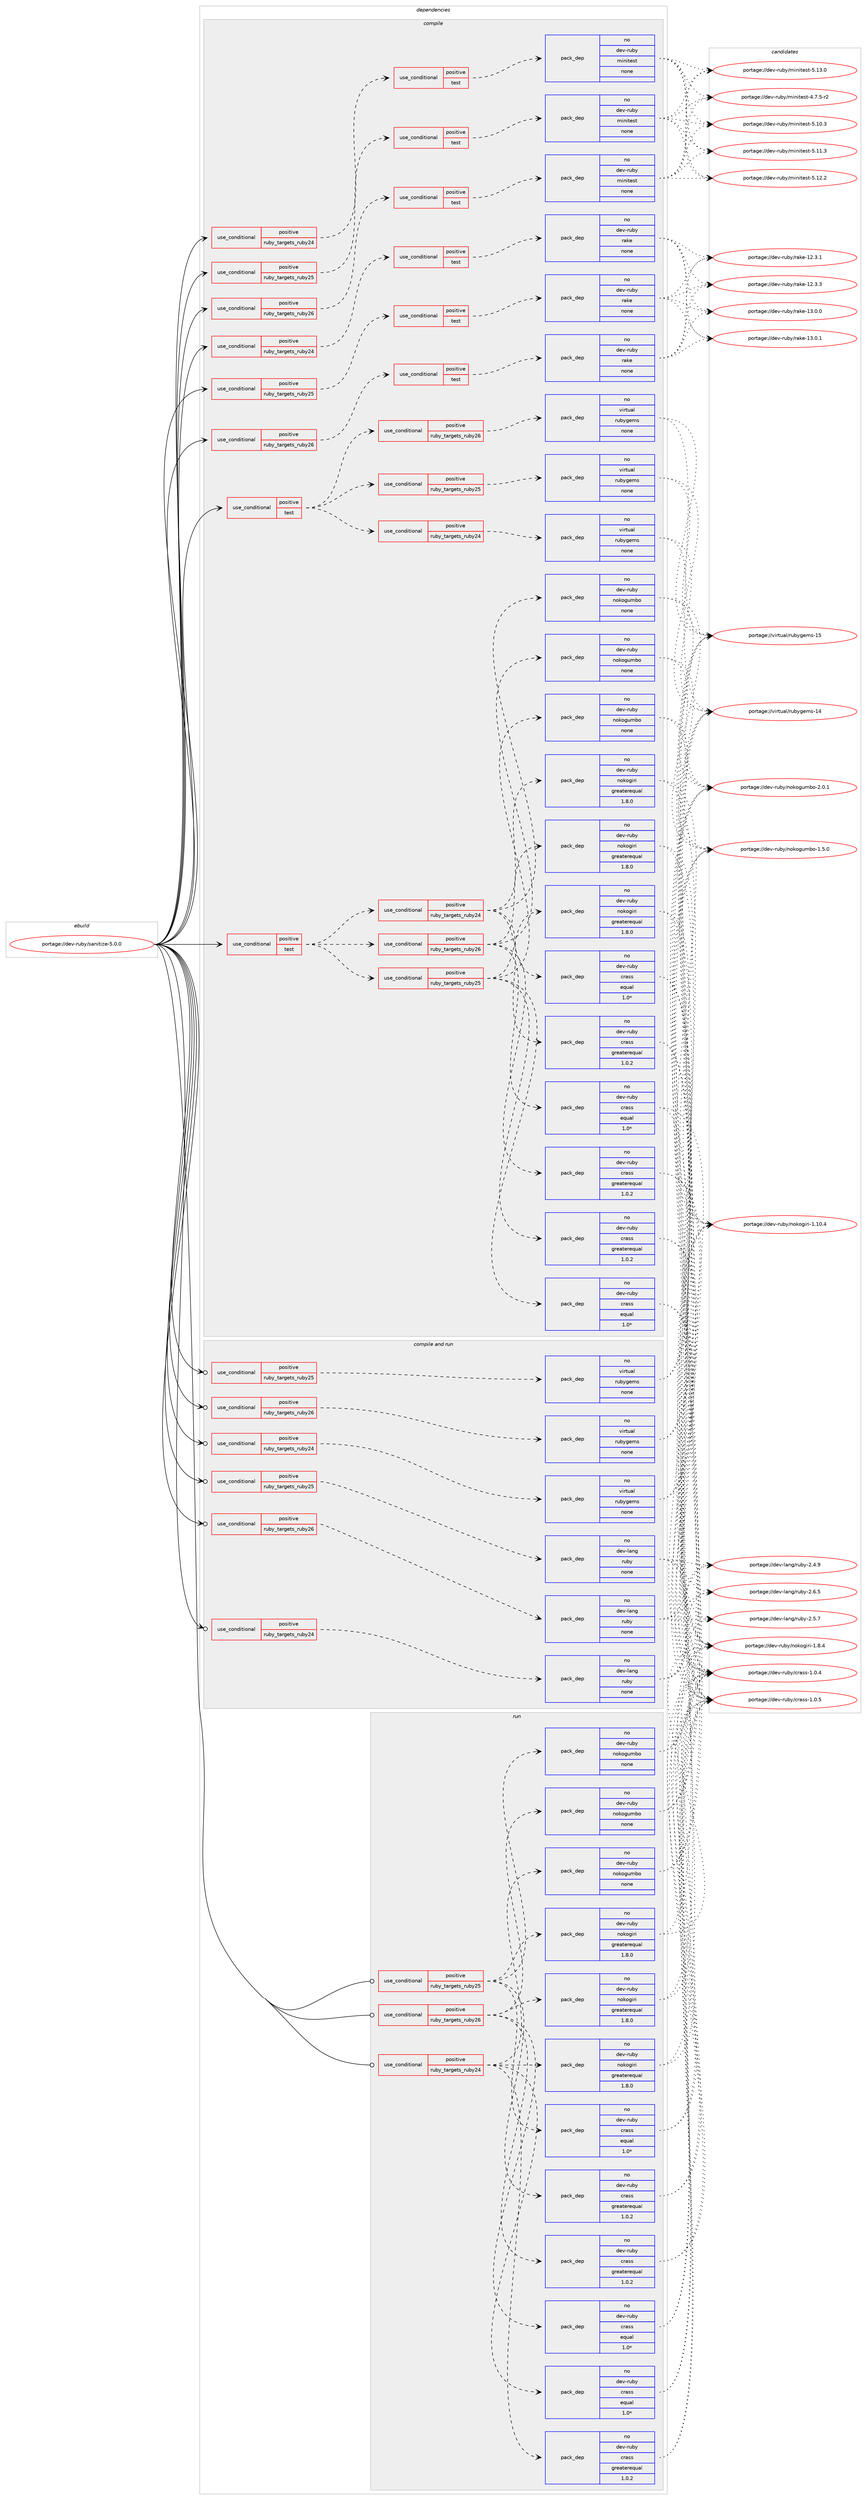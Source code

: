 digraph prolog {

# *************
# Graph options
# *************

newrank=true;
concentrate=true;
compound=true;
graph [rankdir=LR,fontname=Helvetica,fontsize=10,ranksep=1.5];#, ranksep=2.5, nodesep=0.2];
edge  [arrowhead=vee];
node  [fontname=Helvetica,fontsize=10];

# **********
# The ebuild
# **********

subgraph cluster_leftcol {
color=gray;
rank=same;
label=<<i>ebuild</i>>;
id [label="portage://dev-ruby/sanitize-5.0.0", color=red, width=4, href="../dev-ruby/sanitize-5.0.0.svg"];
}

# ****************
# The dependencies
# ****************

subgraph cluster_midcol {
color=gray;
label=<<i>dependencies</i>>;
subgraph cluster_compile {
fillcolor="#eeeeee";
style=filled;
label=<<i>compile</i>>;
subgraph cond65491 {
dependency247853 [label=<<TABLE BORDER="0" CELLBORDER="1" CELLSPACING="0" CELLPADDING="4"><TR><TD ROWSPAN="3" CELLPADDING="10">use_conditional</TD></TR><TR><TD>positive</TD></TR><TR><TD>ruby_targets_ruby24</TD></TR></TABLE>>, shape=none, color=red];
subgraph cond65492 {
dependency247854 [label=<<TABLE BORDER="0" CELLBORDER="1" CELLSPACING="0" CELLPADDING="4"><TR><TD ROWSPAN="3" CELLPADDING="10">use_conditional</TD></TR><TR><TD>positive</TD></TR><TR><TD>test</TD></TR></TABLE>>, shape=none, color=red];
subgraph pack178817 {
dependency247855 [label=<<TABLE BORDER="0" CELLBORDER="1" CELLSPACING="0" CELLPADDING="4" WIDTH="220"><TR><TD ROWSPAN="6" CELLPADDING="30">pack_dep</TD></TR><TR><TD WIDTH="110">no</TD></TR><TR><TD>dev-ruby</TD></TR><TR><TD>minitest</TD></TR><TR><TD>none</TD></TR><TR><TD></TD></TR></TABLE>>, shape=none, color=blue];
}
dependency247854:e -> dependency247855:w [weight=20,style="dashed",arrowhead="vee"];
}
dependency247853:e -> dependency247854:w [weight=20,style="dashed",arrowhead="vee"];
}
id:e -> dependency247853:w [weight=20,style="solid",arrowhead="vee"];
subgraph cond65493 {
dependency247856 [label=<<TABLE BORDER="0" CELLBORDER="1" CELLSPACING="0" CELLPADDING="4"><TR><TD ROWSPAN="3" CELLPADDING="10">use_conditional</TD></TR><TR><TD>positive</TD></TR><TR><TD>ruby_targets_ruby24</TD></TR></TABLE>>, shape=none, color=red];
subgraph cond65494 {
dependency247857 [label=<<TABLE BORDER="0" CELLBORDER="1" CELLSPACING="0" CELLPADDING="4"><TR><TD ROWSPAN="3" CELLPADDING="10">use_conditional</TD></TR><TR><TD>positive</TD></TR><TR><TD>test</TD></TR></TABLE>>, shape=none, color=red];
subgraph pack178818 {
dependency247858 [label=<<TABLE BORDER="0" CELLBORDER="1" CELLSPACING="0" CELLPADDING="4" WIDTH="220"><TR><TD ROWSPAN="6" CELLPADDING="30">pack_dep</TD></TR><TR><TD WIDTH="110">no</TD></TR><TR><TD>dev-ruby</TD></TR><TR><TD>rake</TD></TR><TR><TD>none</TD></TR><TR><TD></TD></TR></TABLE>>, shape=none, color=blue];
}
dependency247857:e -> dependency247858:w [weight=20,style="dashed",arrowhead="vee"];
}
dependency247856:e -> dependency247857:w [weight=20,style="dashed",arrowhead="vee"];
}
id:e -> dependency247856:w [weight=20,style="solid",arrowhead="vee"];
subgraph cond65495 {
dependency247859 [label=<<TABLE BORDER="0" CELLBORDER="1" CELLSPACING="0" CELLPADDING="4"><TR><TD ROWSPAN="3" CELLPADDING="10">use_conditional</TD></TR><TR><TD>positive</TD></TR><TR><TD>ruby_targets_ruby25</TD></TR></TABLE>>, shape=none, color=red];
subgraph cond65496 {
dependency247860 [label=<<TABLE BORDER="0" CELLBORDER="1" CELLSPACING="0" CELLPADDING="4"><TR><TD ROWSPAN="3" CELLPADDING="10">use_conditional</TD></TR><TR><TD>positive</TD></TR><TR><TD>test</TD></TR></TABLE>>, shape=none, color=red];
subgraph pack178819 {
dependency247861 [label=<<TABLE BORDER="0" CELLBORDER="1" CELLSPACING="0" CELLPADDING="4" WIDTH="220"><TR><TD ROWSPAN="6" CELLPADDING="30">pack_dep</TD></TR><TR><TD WIDTH="110">no</TD></TR><TR><TD>dev-ruby</TD></TR><TR><TD>minitest</TD></TR><TR><TD>none</TD></TR><TR><TD></TD></TR></TABLE>>, shape=none, color=blue];
}
dependency247860:e -> dependency247861:w [weight=20,style="dashed",arrowhead="vee"];
}
dependency247859:e -> dependency247860:w [weight=20,style="dashed",arrowhead="vee"];
}
id:e -> dependency247859:w [weight=20,style="solid",arrowhead="vee"];
subgraph cond65497 {
dependency247862 [label=<<TABLE BORDER="0" CELLBORDER="1" CELLSPACING="0" CELLPADDING="4"><TR><TD ROWSPAN="3" CELLPADDING="10">use_conditional</TD></TR><TR><TD>positive</TD></TR><TR><TD>ruby_targets_ruby25</TD></TR></TABLE>>, shape=none, color=red];
subgraph cond65498 {
dependency247863 [label=<<TABLE BORDER="0" CELLBORDER="1" CELLSPACING="0" CELLPADDING="4"><TR><TD ROWSPAN="3" CELLPADDING="10">use_conditional</TD></TR><TR><TD>positive</TD></TR><TR><TD>test</TD></TR></TABLE>>, shape=none, color=red];
subgraph pack178820 {
dependency247864 [label=<<TABLE BORDER="0" CELLBORDER="1" CELLSPACING="0" CELLPADDING="4" WIDTH="220"><TR><TD ROWSPAN="6" CELLPADDING="30">pack_dep</TD></TR><TR><TD WIDTH="110">no</TD></TR><TR><TD>dev-ruby</TD></TR><TR><TD>rake</TD></TR><TR><TD>none</TD></TR><TR><TD></TD></TR></TABLE>>, shape=none, color=blue];
}
dependency247863:e -> dependency247864:w [weight=20,style="dashed",arrowhead="vee"];
}
dependency247862:e -> dependency247863:w [weight=20,style="dashed",arrowhead="vee"];
}
id:e -> dependency247862:w [weight=20,style="solid",arrowhead="vee"];
subgraph cond65499 {
dependency247865 [label=<<TABLE BORDER="0" CELLBORDER="1" CELLSPACING="0" CELLPADDING="4"><TR><TD ROWSPAN="3" CELLPADDING="10">use_conditional</TD></TR><TR><TD>positive</TD></TR><TR><TD>ruby_targets_ruby26</TD></TR></TABLE>>, shape=none, color=red];
subgraph cond65500 {
dependency247866 [label=<<TABLE BORDER="0" CELLBORDER="1" CELLSPACING="0" CELLPADDING="4"><TR><TD ROWSPAN="3" CELLPADDING="10">use_conditional</TD></TR><TR><TD>positive</TD></TR><TR><TD>test</TD></TR></TABLE>>, shape=none, color=red];
subgraph pack178821 {
dependency247867 [label=<<TABLE BORDER="0" CELLBORDER="1" CELLSPACING="0" CELLPADDING="4" WIDTH="220"><TR><TD ROWSPAN="6" CELLPADDING="30">pack_dep</TD></TR><TR><TD WIDTH="110">no</TD></TR><TR><TD>dev-ruby</TD></TR><TR><TD>minitest</TD></TR><TR><TD>none</TD></TR><TR><TD></TD></TR></TABLE>>, shape=none, color=blue];
}
dependency247866:e -> dependency247867:w [weight=20,style="dashed",arrowhead="vee"];
}
dependency247865:e -> dependency247866:w [weight=20,style="dashed",arrowhead="vee"];
}
id:e -> dependency247865:w [weight=20,style="solid",arrowhead="vee"];
subgraph cond65501 {
dependency247868 [label=<<TABLE BORDER="0" CELLBORDER="1" CELLSPACING="0" CELLPADDING="4"><TR><TD ROWSPAN="3" CELLPADDING="10">use_conditional</TD></TR><TR><TD>positive</TD></TR><TR><TD>ruby_targets_ruby26</TD></TR></TABLE>>, shape=none, color=red];
subgraph cond65502 {
dependency247869 [label=<<TABLE BORDER="0" CELLBORDER="1" CELLSPACING="0" CELLPADDING="4"><TR><TD ROWSPAN="3" CELLPADDING="10">use_conditional</TD></TR><TR><TD>positive</TD></TR><TR><TD>test</TD></TR></TABLE>>, shape=none, color=red];
subgraph pack178822 {
dependency247870 [label=<<TABLE BORDER="0" CELLBORDER="1" CELLSPACING="0" CELLPADDING="4" WIDTH="220"><TR><TD ROWSPAN="6" CELLPADDING="30">pack_dep</TD></TR><TR><TD WIDTH="110">no</TD></TR><TR><TD>dev-ruby</TD></TR><TR><TD>rake</TD></TR><TR><TD>none</TD></TR><TR><TD></TD></TR></TABLE>>, shape=none, color=blue];
}
dependency247869:e -> dependency247870:w [weight=20,style="dashed",arrowhead="vee"];
}
dependency247868:e -> dependency247869:w [weight=20,style="dashed",arrowhead="vee"];
}
id:e -> dependency247868:w [weight=20,style="solid",arrowhead="vee"];
subgraph cond65503 {
dependency247871 [label=<<TABLE BORDER="0" CELLBORDER="1" CELLSPACING="0" CELLPADDING="4"><TR><TD ROWSPAN="3" CELLPADDING="10">use_conditional</TD></TR><TR><TD>positive</TD></TR><TR><TD>test</TD></TR></TABLE>>, shape=none, color=red];
subgraph cond65504 {
dependency247872 [label=<<TABLE BORDER="0" CELLBORDER="1" CELLSPACING="0" CELLPADDING="4"><TR><TD ROWSPAN="3" CELLPADDING="10">use_conditional</TD></TR><TR><TD>positive</TD></TR><TR><TD>ruby_targets_ruby24</TD></TR></TABLE>>, shape=none, color=red];
subgraph pack178823 {
dependency247873 [label=<<TABLE BORDER="0" CELLBORDER="1" CELLSPACING="0" CELLPADDING="4" WIDTH="220"><TR><TD ROWSPAN="6" CELLPADDING="30">pack_dep</TD></TR><TR><TD WIDTH="110">no</TD></TR><TR><TD>dev-ruby</TD></TR><TR><TD>crass</TD></TR><TR><TD>greaterequal</TD></TR><TR><TD>1.0.2</TD></TR></TABLE>>, shape=none, color=blue];
}
dependency247872:e -> dependency247873:w [weight=20,style="dashed",arrowhead="vee"];
subgraph pack178824 {
dependency247874 [label=<<TABLE BORDER="0" CELLBORDER="1" CELLSPACING="0" CELLPADDING="4" WIDTH="220"><TR><TD ROWSPAN="6" CELLPADDING="30">pack_dep</TD></TR><TR><TD WIDTH="110">no</TD></TR><TR><TD>dev-ruby</TD></TR><TR><TD>crass</TD></TR><TR><TD>equal</TD></TR><TR><TD>1.0*</TD></TR></TABLE>>, shape=none, color=blue];
}
dependency247872:e -> dependency247874:w [weight=20,style="dashed",arrowhead="vee"];
subgraph pack178825 {
dependency247875 [label=<<TABLE BORDER="0" CELLBORDER="1" CELLSPACING="0" CELLPADDING="4" WIDTH="220"><TR><TD ROWSPAN="6" CELLPADDING="30">pack_dep</TD></TR><TR><TD WIDTH="110">no</TD></TR><TR><TD>dev-ruby</TD></TR><TR><TD>nokogiri</TD></TR><TR><TD>greaterequal</TD></TR><TR><TD>1.8.0</TD></TR></TABLE>>, shape=none, color=blue];
}
dependency247872:e -> dependency247875:w [weight=20,style="dashed",arrowhead="vee"];
subgraph pack178826 {
dependency247876 [label=<<TABLE BORDER="0" CELLBORDER="1" CELLSPACING="0" CELLPADDING="4" WIDTH="220"><TR><TD ROWSPAN="6" CELLPADDING="30">pack_dep</TD></TR><TR><TD WIDTH="110">no</TD></TR><TR><TD>dev-ruby</TD></TR><TR><TD>nokogumbo</TD></TR><TR><TD>none</TD></TR><TR><TD></TD></TR></TABLE>>, shape=none, color=blue];
}
dependency247872:e -> dependency247876:w [weight=20,style="dashed",arrowhead="vee"];
}
dependency247871:e -> dependency247872:w [weight=20,style="dashed",arrowhead="vee"];
subgraph cond65505 {
dependency247877 [label=<<TABLE BORDER="0" CELLBORDER="1" CELLSPACING="0" CELLPADDING="4"><TR><TD ROWSPAN="3" CELLPADDING="10">use_conditional</TD></TR><TR><TD>positive</TD></TR><TR><TD>ruby_targets_ruby25</TD></TR></TABLE>>, shape=none, color=red];
subgraph pack178827 {
dependency247878 [label=<<TABLE BORDER="0" CELLBORDER="1" CELLSPACING="0" CELLPADDING="4" WIDTH="220"><TR><TD ROWSPAN="6" CELLPADDING="30">pack_dep</TD></TR><TR><TD WIDTH="110">no</TD></TR><TR><TD>dev-ruby</TD></TR><TR><TD>crass</TD></TR><TR><TD>greaterequal</TD></TR><TR><TD>1.0.2</TD></TR></TABLE>>, shape=none, color=blue];
}
dependency247877:e -> dependency247878:w [weight=20,style="dashed",arrowhead="vee"];
subgraph pack178828 {
dependency247879 [label=<<TABLE BORDER="0" CELLBORDER="1" CELLSPACING="0" CELLPADDING="4" WIDTH="220"><TR><TD ROWSPAN="6" CELLPADDING="30">pack_dep</TD></TR><TR><TD WIDTH="110">no</TD></TR><TR><TD>dev-ruby</TD></TR><TR><TD>crass</TD></TR><TR><TD>equal</TD></TR><TR><TD>1.0*</TD></TR></TABLE>>, shape=none, color=blue];
}
dependency247877:e -> dependency247879:w [weight=20,style="dashed",arrowhead="vee"];
subgraph pack178829 {
dependency247880 [label=<<TABLE BORDER="0" CELLBORDER="1" CELLSPACING="0" CELLPADDING="4" WIDTH="220"><TR><TD ROWSPAN="6" CELLPADDING="30">pack_dep</TD></TR><TR><TD WIDTH="110">no</TD></TR><TR><TD>dev-ruby</TD></TR><TR><TD>nokogiri</TD></TR><TR><TD>greaterequal</TD></TR><TR><TD>1.8.0</TD></TR></TABLE>>, shape=none, color=blue];
}
dependency247877:e -> dependency247880:w [weight=20,style="dashed",arrowhead="vee"];
subgraph pack178830 {
dependency247881 [label=<<TABLE BORDER="0" CELLBORDER="1" CELLSPACING="0" CELLPADDING="4" WIDTH="220"><TR><TD ROWSPAN="6" CELLPADDING="30">pack_dep</TD></TR><TR><TD WIDTH="110">no</TD></TR><TR><TD>dev-ruby</TD></TR><TR><TD>nokogumbo</TD></TR><TR><TD>none</TD></TR><TR><TD></TD></TR></TABLE>>, shape=none, color=blue];
}
dependency247877:e -> dependency247881:w [weight=20,style="dashed",arrowhead="vee"];
}
dependency247871:e -> dependency247877:w [weight=20,style="dashed",arrowhead="vee"];
subgraph cond65506 {
dependency247882 [label=<<TABLE BORDER="0" CELLBORDER="1" CELLSPACING="0" CELLPADDING="4"><TR><TD ROWSPAN="3" CELLPADDING="10">use_conditional</TD></TR><TR><TD>positive</TD></TR><TR><TD>ruby_targets_ruby26</TD></TR></TABLE>>, shape=none, color=red];
subgraph pack178831 {
dependency247883 [label=<<TABLE BORDER="0" CELLBORDER="1" CELLSPACING="0" CELLPADDING="4" WIDTH="220"><TR><TD ROWSPAN="6" CELLPADDING="30">pack_dep</TD></TR><TR><TD WIDTH="110">no</TD></TR><TR><TD>dev-ruby</TD></TR><TR><TD>crass</TD></TR><TR><TD>greaterequal</TD></TR><TR><TD>1.0.2</TD></TR></TABLE>>, shape=none, color=blue];
}
dependency247882:e -> dependency247883:w [weight=20,style="dashed",arrowhead="vee"];
subgraph pack178832 {
dependency247884 [label=<<TABLE BORDER="0" CELLBORDER="1" CELLSPACING="0" CELLPADDING="4" WIDTH="220"><TR><TD ROWSPAN="6" CELLPADDING="30">pack_dep</TD></TR><TR><TD WIDTH="110">no</TD></TR><TR><TD>dev-ruby</TD></TR><TR><TD>crass</TD></TR><TR><TD>equal</TD></TR><TR><TD>1.0*</TD></TR></TABLE>>, shape=none, color=blue];
}
dependency247882:e -> dependency247884:w [weight=20,style="dashed",arrowhead="vee"];
subgraph pack178833 {
dependency247885 [label=<<TABLE BORDER="0" CELLBORDER="1" CELLSPACING="0" CELLPADDING="4" WIDTH="220"><TR><TD ROWSPAN="6" CELLPADDING="30">pack_dep</TD></TR><TR><TD WIDTH="110">no</TD></TR><TR><TD>dev-ruby</TD></TR><TR><TD>nokogiri</TD></TR><TR><TD>greaterequal</TD></TR><TR><TD>1.8.0</TD></TR></TABLE>>, shape=none, color=blue];
}
dependency247882:e -> dependency247885:w [weight=20,style="dashed",arrowhead="vee"];
subgraph pack178834 {
dependency247886 [label=<<TABLE BORDER="0" CELLBORDER="1" CELLSPACING="0" CELLPADDING="4" WIDTH="220"><TR><TD ROWSPAN="6" CELLPADDING="30">pack_dep</TD></TR><TR><TD WIDTH="110">no</TD></TR><TR><TD>dev-ruby</TD></TR><TR><TD>nokogumbo</TD></TR><TR><TD>none</TD></TR><TR><TD></TD></TR></TABLE>>, shape=none, color=blue];
}
dependency247882:e -> dependency247886:w [weight=20,style="dashed",arrowhead="vee"];
}
dependency247871:e -> dependency247882:w [weight=20,style="dashed",arrowhead="vee"];
}
id:e -> dependency247871:w [weight=20,style="solid",arrowhead="vee"];
subgraph cond65507 {
dependency247887 [label=<<TABLE BORDER="0" CELLBORDER="1" CELLSPACING="0" CELLPADDING="4"><TR><TD ROWSPAN="3" CELLPADDING="10">use_conditional</TD></TR><TR><TD>positive</TD></TR><TR><TD>test</TD></TR></TABLE>>, shape=none, color=red];
subgraph cond65508 {
dependency247888 [label=<<TABLE BORDER="0" CELLBORDER="1" CELLSPACING="0" CELLPADDING="4"><TR><TD ROWSPAN="3" CELLPADDING="10">use_conditional</TD></TR><TR><TD>positive</TD></TR><TR><TD>ruby_targets_ruby24</TD></TR></TABLE>>, shape=none, color=red];
subgraph pack178835 {
dependency247889 [label=<<TABLE BORDER="0" CELLBORDER="1" CELLSPACING="0" CELLPADDING="4" WIDTH="220"><TR><TD ROWSPAN="6" CELLPADDING="30">pack_dep</TD></TR><TR><TD WIDTH="110">no</TD></TR><TR><TD>virtual</TD></TR><TR><TD>rubygems</TD></TR><TR><TD>none</TD></TR><TR><TD></TD></TR></TABLE>>, shape=none, color=blue];
}
dependency247888:e -> dependency247889:w [weight=20,style="dashed",arrowhead="vee"];
}
dependency247887:e -> dependency247888:w [weight=20,style="dashed",arrowhead="vee"];
subgraph cond65509 {
dependency247890 [label=<<TABLE BORDER="0" CELLBORDER="1" CELLSPACING="0" CELLPADDING="4"><TR><TD ROWSPAN="3" CELLPADDING="10">use_conditional</TD></TR><TR><TD>positive</TD></TR><TR><TD>ruby_targets_ruby25</TD></TR></TABLE>>, shape=none, color=red];
subgraph pack178836 {
dependency247891 [label=<<TABLE BORDER="0" CELLBORDER="1" CELLSPACING="0" CELLPADDING="4" WIDTH="220"><TR><TD ROWSPAN="6" CELLPADDING="30">pack_dep</TD></TR><TR><TD WIDTH="110">no</TD></TR><TR><TD>virtual</TD></TR><TR><TD>rubygems</TD></TR><TR><TD>none</TD></TR><TR><TD></TD></TR></TABLE>>, shape=none, color=blue];
}
dependency247890:e -> dependency247891:w [weight=20,style="dashed",arrowhead="vee"];
}
dependency247887:e -> dependency247890:w [weight=20,style="dashed",arrowhead="vee"];
subgraph cond65510 {
dependency247892 [label=<<TABLE BORDER="0" CELLBORDER="1" CELLSPACING="0" CELLPADDING="4"><TR><TD ROWSPAN="3" CELLPADDING="10">use_conditional</TD></TR><TR><TD>positive</TD></TR><TR><TD>ruby_targets_ruby26</TD></TR></TABLE>>, shape=none, color=red];
subgraph pack178837 {
dependency247893 [label=<<TABLE BORDER="0" CELLBORDER="1" CELLSPACING="0" CELLPADDING="4" WIDTH="220"><TR><TD ROWSPAN="6" CELLPADDING="30">pack_dep</TD></TR><TR><TD WIDTH="110">no</TD></TR><TR><TD>virtual</TD></TR><TR><TD>rubygems</TD></TR><TR><TD>none</TD></TR><TR><TD></TD></TR></TABLE>>, shape=none, color=blue];
}
dependency247892:e -> dependency247893:w [weight=20,style="dashed",arrowhead="vee"];
}
dependency247887:e -> dependency247892:w [weight=20,style="dashed",arrowhead="vee"];
}
id:e -> dependency247887:w [weight=20,style="solid",arrowhead="vee"];
}
subgraph cluster_compileandrun {
fillcolor="#eeeeee";
style=filled;
label=<<i>compile and run</i>>;
subgraph cond65511 {
dependency247894 [label=<<TABLE BORDER="0" CELLBORDER="1" CELLSPACING="0" CELLPADDING="4"><TR><TD ROWSPAN="3" CELLPADDING="10">use_conditional</TD></TR><TR><TD>positive</TD></TR><TR><TD>ruby_targets_ruby24</TD></TR></TABLE>>, shape=none, color=red];
subgraph pack178838 {
dependency247895 [label=<<TABLE BORDER="0" CELLBORDER="1" CELLSPACING="0" CELLPADDING="4" WIDTH="220"><TR><TD ROWSPAN="6" CELLPADDING="30">pack_dep</TD></TR><TR><TD WIDTH="110">no</TD></TR><TR><TD>dev-lang</TD></TR><TR><TD>ruby</TD></TR><TR><TD>none</TD></TR><TR><TD></TD></TR></TABLE>>, shape=none, color=blue];
}
dependency247894:e -> dependency247895:w [weight=20,style="dashed",arrowhead="vee"];
}
id:e -> dependency247894:w [weight=20,style="solid",arrowhead="odotvee"];
subgraph cond65512 {
dependency247896 [label=<<TABLE BORDER="0" CELLBORDER="1" CELLSPACING="0" CELLPADDING="4"><TR><TD ROWSPAN="3" CELLPADDING="10">use_conditional</TD></TR><TR><TD>positive</TD></TR><TR><TD>ruby_targets_ruby24</TD></TR></TABLE>>, shape=none, color=red];
subgraph pack178839 {
dependency247897 [label=<<TABLE BORDER="0" CELLBORDER="1" CELLSPACING="0" CELLPADDING="4" WIDTH="220"><TR><TD ROWSPAN="6" CELLPADDING="30">pack_dep</TD></TR><TR><TD WIDTH="110">no</TD></TR><TR><TD>virtual</TD></TR><TR><TD>rubygems</TD></TR><TR><TD>none</TD></TR><TR><TD></TD></TR></TABLE>>, shape=none, color=blue];
}
dependency247896:e -> dependency247897:w [weight=20,style="dashed",arrowhead="vee"];
}
id:e -> dependency247896:w [weight=20,style="solid",arrowhead="odotvee"];
subgraph cond65513 {
dependency247898 [label=<<TABLE BORDER="0" CELLBORDER="1" CELLSPACING="0" CELLPADDING="4"><TR><TD ROWSPAN="3" CELLPADDING="10">use_conditional</TD></TR><TR><TD>positive</TD></TR><TR><TD>ruby_targets_ruby25</TD></TR></TABLE>>, shape=none, color=red];
subgraph pack178840 {
dependency247899 [label=<<TABLE BORDER="0" CELLBORDER="1" CELLSPACING="0" CELLPADDING="4" WIDTH="220"><TR><TD ROWSPAN="6" CELLPADDING="30">pack_dep</TD></TR><TR><TD WIDTH="110">no</TD></TR><TR><TD>dev-lang</TD></TR><TR><TD>ruby</TD></TR><TR><TD>none</TD></TR><TR><TD></TD></TR></TABLE>>, shape=none, color=blue];
}
dependency247898:e -> dependency247899:w [weight=20,style="dashed",arrowhead="vee"];
}
id:e -> dependency247898:w [weight=20,style="solid",arrowhead="odotvee"];
subgraph cond65514 {
dependency247900 [label=<<TABLE BORDER="0" CELLBORDER="1" CELLSPACING="0" CELLPADDING="4"><TR><TD ROWSPAN="3" CELLPADDING="10">use_conditional</TD></TR><TR><TD>positive</TD></TR><TR><TD>ruby_targets_ruby25</TD></TR></TABLE>>, shape=none, color=red];
subgraph pack178841 {
dependency247901 [label=<<TABLE BORDER="0" CELLBORDER="1" CELLSPACING="0" CELLPADDING="4" WIDTH="220"><TR><TD ROWSPAN="6" CELLPADDING="30">pack_dep</TD></TR><TR><TD WIDTH="110">no</TD></TR><TR><TD>virtual</TD></TR><TR><TD>rubygems</TD></TR><TR><TD>none</TD></TR><TR><TD></TD></TR></TABLE>>, shape=none, color=blue];
}
dependency247900:e -> dependency247901:w [weight=20,style="dashed",arrowhead="vee"];
}
id:e -> dependency247900:w [weight=20,style="solid",arrowhead="odotvee"];
subgraph cond65515 {
dependency247902 [label=<<TABLE BORDER="0" CELLBORDER="1" CELLSPACING="0" CELLPADDING="4"><TR><TD ROWSPAN="3" CELLPADDING="10">use_conditional</TD></TR><TR><TD>positive</TD></TR><TR><TD>ruby_targets_ruby26</TD></TR></TABLE>>, shape=none, color=red];
subgraph pack178842 {
dependency247903 [label=<<TABLE BORDER="0" CELLBORDER="1" CELLSPACING="0" CELLPADDING="4" WIDTH="220"><TR><TD ROWSPAN="6" CELLPADDING="30">pack_dep</TD></TR><TR><TD WIDTH="110">no</TD></TR><TR><TD>dev-lang</TD></TR><TR><TD>ruby</TD></TR><TR><TD>none</TD></TR><TR><TD></TD></TR></TABLE>>, shape=none, color=blue];
}
dependency247902:e -> dependency247903:w [weight=20,style="dashed",arrowhead="vee"];
}
id:e -> dependency247902:w [weight=20,style="solid",arrowhead="odotvee"];
subgraph cond65516 {
dependency247904 [label=<<TABLE BORDER="0" CELLBORDER="1" CELLSPACING="0" CELLPADDING="4"><TR><TD ROWSPAN="3" CELLPADDING="10">use_conditional</TD></TR><TR><TD>positive</TD></TR><TR><TD>ruby_targets_ruby26</TD></TR></TABLE>>, shape=none, color=red];
subgraph pack178843 {
dependency247905 [label=<<TABLE BORDER="0" CELLBORDER="1" CELLSPACING="0" CELLPADDING="4" WIDTH="220"><TR><TD ROWSPAN="6" CELLPADDING="30">pack_dep</TD></TR><TR><TD WIDTH="110">no</TD></TR><TR><TD>virtual</TD></TR><TR><TD>rubygems</TD></TR><TR><TD>none</TD></TR><TR><TD></TD></TR></TABLE>>, shape=none, color=blue];
}
dependency247904:e -> dependency247905:w [weight=20,style="dashed",arrowhead="vee"];
}
id:e -> dependency247904:w [weight=20,style="solid",arrowhead="odotvee"];
}
subgraph cluster_run {
fillcolor="#eeeeee";
style=filled;
label=<<i>run</i>>;
subgraph cond65517 {
dependency247906 [label=<<TABLE BORDER="0" CELLBORDER="1" CELLSPACING="0" CELLPADDING="4"><TR><TD ROWSPAN="3" CELLPADDING="10">use_conditional</TD></TR><TR><TD>positive</TD></TR><TR><TD>ruby_targets_ruby24</TD></TR></TABLE>>, shape=none, color=red];
subgraph pack178844 {
dependency247907 [label=<<TABLE BORDER="0" CELLBORDER="1" CELLSPACING="0" CELLPADDING="4" WIDTH="220"><TR><TD ROWSPAN="6" CELLPADDING="30">pack_dep</TD></TR><TR><TD WIDTH="110">no</TD></TR><TR><TD>dev-ruby</TD></TR><TR><TD>crass</TD></TR><TR><TD>greaterequal</TD></TR><TR><TD>1.0.2</TD></TR></TABLE>>, shape=none, color=blue];
}
dependency247906:e -> dependency247907:w [weight=20,style="dashed",arrowhead="vee"];
subgraph pack178845 {
dependency247908 [label=<<TABLE BORDER="0" CELLBORDER="1" CELLSPACING="0" CELLPADDING="4" WIDTH="220"><TR><TD ROWSPAN="6" CELLPADDING="30">pack_dep</TD></TR><TR><TD WIDTH="110">no</TD></TR><TR><TD>dev-ruby</TD></TR><TR><TD>crass</TD></TR><TR><TD>equal</TD></TR><TR><TD>1.0*</TD></TR></TABLE>>, shape=none, color=blue];
}
dependency247906:e -> dependency247908:w [weight=20,style="dashed",arrowhead="vee"];
subgraph pack178846 {
dependency247909 [label=<<TABLE BORDER="0" CELLBORDER="1" CELLSPACING="0" CELLPADDING="4" WIDTH="220"><TR><TD ROWSPAN="6" CELLPADDING="30">pack_dep</TD></TR><TR><TD WIDTH="110">no</TD></TR><TR><TD>dev-ruby</TD></TR><TR><TD>nokogiri</TD></TR><TR><TD>greaterequal</TD></TR><TR><TD>1.8.0</TD></TR></TABLE>>, shape=none, color=blue];
}
dependency247906:e -> dependency247909:w [weight=20,style="dashed",arrowhead="vee"];
subgraph pack178847 {
dependency247910 [label=<<TABLE BORDER="0" CELLBORDER="1" CELLSPACING="0" CELLPADDING="4" WIDTH="220"><TR><TD ROWSPAN="6" CELLPADDING="30">pack_dep</TD></TR><TR><TD WIDTH="110">no</TD></TR><TR><TD>dev-ruby</TD></TR><TR><TD>nokogumbo</TD></TR><TR><TD>none</TD></TR><TR><TD></TD></TR></TABLE>>, shape=none, color=blue];
}
dependency247906:e -> dependency247910:w [weight=20,style="dashed",arrowhead="vee"];
}
id:e -> dependency247906:w [weight=20,style="solid",arrowhead="odot"];
subgraph cond65518 {
dependency247911 [label=<<TABLE BORDER="0" CELLBORDER="1" CELLSPACING="0" CELLPADDING="4"><TR><TD ROWSPAN="3" CELLPADDING="10">use_conditional</TD></TR><TR><TD>positive</TD></TR><TR><TD>ruby_targets_ruby25</TD></TR></TABLE>>, shape=none, color=red];
subgraph pack178848 {
dependency247912 [label=<<TABLE BORDER="0" CELLBORDER="1" CELLSPACING="0" CELLPADDING="4" WIDTH="220"><TR><TD ROWSPAN="6" CELLPADDING="30">pack_dep</TD></TR><TR><TD WIDTH="110">no</TD></TR><TR><TD>dev-ruby</TD></TR><TR><TD>crass</TD></TR><TR><TD>greaterequal</TD></TR><TR><TD>1.0.2</TD></TR></TABLE>>, shape=none, color=blue];
}
dependency247911:e -> dependency247912:w [weight=20,style="dashed",arrowhead="vee"];
subgraph pack178849 {
dependency247913 [label=<<TABLE BORDER="0" CELLBORDER="1" CELLSPACING="0" CELLPADDING="4" WIDTH="220"><TR><TD ROWSPAN="6" CELLPADDING="30">pack_dep</TD></TR><TR><TD WIDTH="110">no</TD></TR><TR><TD>dev-ruby</TD></TR><TR><TD>crass</TD></TR><TR><TD>equal</TD></TR><TR><TD>1.0*</TD></TR></TABLE>>, shape=none, color=blue];
}
dependency247911:e -> dependency247913:w [weight=20,style="dashed",arrowhead="vee"];
subgraph pack178850 {
dependency247914 [label=<<TABLE BORDER="0" CELLBORDER="1" CELLSPACING="0" CELLPADDING="4" WIDTH="220"><TR><TD ROWSPAN="6" CELLPADDING="30">pack_dep</TD></TR><TR><TD WIDTH="110">no</TD></TR><TR><TD>dev-ruby</TD></TR><TR><TD>nokogiri</TD></TR><TR><TD>greaterequal</TD></TR><TR><TD>1.8.0</TD></TR></TABLE>>, shape=none, color=blue];
}
dependency247911:e -> dependency247914:w [weight=20,style="dashed",arrowhead="vee"];
subgraph pack178851 {
dependency247915 [label=<<TABLE BORDER="0" CELLBORDER="1" CELLSPACING="0" CELLPADDING="4" WIDTH="220"><TR><TD ROWSPAN="6" CELLPADDING="30">pack_dep</TD></TR><TR><TD WIDTH="110">no</TD></TR><TR><TD>dev-ruby</TD></TR><TR><TD>nokogumbo</TD></TR><TR><TD>none</TD></TR><TR><TD></TD></TR></TABLE>>, shape=none, color=blue];
}
dependency247911:e -> dependency247915:w [weight=20,style="dashed",arrowhead="vee"];
}
id:e -> dependency247911:w [weight=20,style="solid",arrowhead="odot"];
subgraph cond65519 {
dependency247916 [label=<<TABLE BORDER="0" CELLBORDER="1" CELLSPACING="0" CELLPADDING="4"><TR><TD ROWSPAN="3" CELLPADDING="10">use_conditional</TD></TR><TR><TD>positive</TD></TR><TR><TD>ruby_targets_ruby26</TD></TR></TABLE>>, shape=none, color=red];
subgraph pack178852 {
dependency247917 [label=<<TABLE BORDER="0" CELLBORDER="1" CELLSPACING="0" CELLPADDING="4" WIDTH="220"><TR><TD ROWSPAN="6" CELLPADDING="30">pack_dep</TD></TR><TR><TD WIDTH="110">no</TD></TR><TR><TD>dev-ruby</TD></TR><TR><TD>crass</TD></TR><TR><TD>greaterequal</TD></TR><TR><TD>1.0.2</TD></TR></TABLE>>, shape=none, color=blue];
}
dependency247916:e -> dependency247917:w [weight=20,style="dashed",arrowhead="vee"];
subgraph pack178853 {
dependency247918 [label=<<TABLE BORDER="0" CELLBORDER="1" CELLSPACING="0" CELLPADDING="4" WIDTH="220"><TR><TD ROWSPAN="6" CELLPADDING="30">pack_dep</TD></TR><TR><TD WIDTH="110">no</TD></TR><TR><TD>dev-ruby</TD></TR><TR><TD>crass</TD></TR><TR><TD>equal</TD></TR><TR><TD>1.0*</TD></TR></TABLE>>, shape=none, color=blue];
}
dependency247916:e -> dependency247918:w [weight=20,style="dashed",arrowhead="vee"];
subgraph pack178854 {
dependency247919 [label=<<TABLE BORDER="0" CELLBORDER="1" CELLSPACING="0" CELLPADDING="4" WIDTH="220"><TR><TD ROWSPAN="6" CELLPADDING="30">pack_dep</TD></TR><TR><TD WIDTH="110">no</TD></TR><TR><TD>dev-ruby</TD></TR><TR><TD>nokogiri</TD></TR><TR><TD>greaterequal</TD></TR><TR><TD>1.8.0</TD></TR></TABLE>>, shape=none, color=blue];
}
dependency247916:e -> dependency247919:w [weight=20,style="dashed",arrowhead="vee"];
subgraph pack178855 {
dependency247920 [label=<<TABLE BORDER="0" CELLBORDER="1" CELLSPACING="0" CELLPADDING="4" WIDTH="220"><TR><TD ROWSPAN="6" CELLPADDING="30">pack_dep</TD></TR><TR><TD WIDTH="110">no</TD></TR><TR><TD>dev-ruby</TD></TR><TR><TD>nokogumbo</TD></TR><TR><TD>none</TD></TR><TR><TD></TD></TR></TABLE>>, shape=none, color=blue];
}
dependency247916:e -> dependency247920:w [weight=20,style="dashed",arrowhead="vee"];
}
id:e -> dependency247916:w [weight=20,style="solid",arrowhead="odot"];
}
}

# **************
# The candidates
# **************

subgraph cluster_choices {
rank=same;
color=gray;
label=<<i>candidates</i>>;

subgraph choice178817 {
color=black;
nodesep=1;
choiceportage1001011184511411798121471091051101051161011151164552465546534511450 [label="portage://dev-ruby/minitest-4.7.5-r2", color=red, width=4,href="../dev-ruby/minitest-4.7.5-r2.svg"];
choiceportage10010111845114117981214710910511010511610111511645534649484651 [label="portage://dev-ruby/minitest-5.10.3", color=red, width=4,href="../dev-ruby/minitest-5.10.3.svg"];
choiceportage10010111845114117981214710910511010511610111511645534649494651 [label="portage://dev-ruby/minitest-5.11.3", color=red, width=4,href="../dev-ruby/minitest-5.11.3.svg"];
choiceportage10010111845114117981214710910511010511610111511645534649504650 [label="portage://dev-ruby/minitest-5.12.2", color=red, width=4,href="../dev-ruby/minitest-5.12.2.svg"];
choiceportage10010111845114117981214710910511010511610111511645534649514648 [label="portage://dev-ruby/minitest-5.13.0", color=red, width=4,href="../dev-ruby/minitest-5.13.0.svg"];
dependency247855:e -> choiceportage1001011184511411798121471091051101051161011151164552465546534511450:w [style=dotted,weight="100"];
dependency247855:e -> choiceportage10010111845114117981214710910511010511610111511645534649484651:w [style=dotted,weight="100"];
dependency247855:e -> choiceportage10010111845114117981214710910511010511610111511645534649494651:w [style=dotted,weight="100"];
dependency247855:e -> choiceportage10010111845114117981214710910511010511610111511645534649504650:w [style=dotted,weight="100"];
dependency247855:e -> choiceportage10010111845114117981214710910511010511610111511645534649514648:w [style=dotted,weight="100"];
}
subgraph choice178818 {
color=black;
nodesep=1;
choiceportage1001011184511411798121471149710710145495046514649 [label="portage://dev-ruby/rake-12.3.1", color=red, width=4,href="../dev-ruby/rake-12.3.1.svg"];
choiceportage1001011184511411798121471149710710145495046514651 [label="portage://dev-ruby/rake-12.3.3", color=red, width=4,href="../dev-ruby/rake-12.3.3.svg"];
choiceportage1001011184511411798121471149710710145495146484648 [label="portage://dev-ruby/rake-13.0.0", color=red, width=4,href="../dev-ruby/rake-13.0.0.svg"];
choiceportage1001011184511411798121471149710710145495146484649 [label="portage://dev-ruby/rake-13.0.1", color=red, width=4,href="../dev-ruby/rake-13.0.1.svg"];
dependency247858:e -> choiceportage1001011184511411798121471149710710145495046514649:w [style=dotted,weight="100"];
dependency247858:e -> choiceportage1001011184511411798121471149710710145495046514651:w [style=dotted,weight="100"];
dependency247858:e -> choiceportage1001011184511411798121471149710710145495146484648:w [style=dotted,weight="100"];
dependency247858:e -> choiceportage1001011184511411798121471149710710145495146484649:w [style=dotted,weight="100"];
}
subgraph choice178819 {
color=black;
nodesep=1;
choiceportage1001011184511411798121471091051101051161011151164552465546534511450 [label="portage://dev-ruby/minitest-4.7.5-r2", color=red, width=4,href="../dev-ruby/minitest-4.7.5-r2.svg"];
choiceportage10010111845114117981214710910511010511610111511645534649484651 [label="portage://dev-ruby/minitest-5.10.3", color=red, width=4,href="../dev-ruby/minitest-5.10.3.svg"];
choiceportage10010111845114117981214710910511010511610111511645534649494651 [label="portage://dev-ruby/minitest-5.11.3", color=red, width=4,href="../dev-ruby/minitest-5.11.3.svg"];
choiceportage10010111845114117981214710910511010511610111511645534649504650 [label="portage://dev-ruby/minitest-5.12.2", color=red, width=4,href="../dev-ruby/minitest-5.12.2.svg"];
choiceportage10010111845114117981214710910511010511610111511645534649514648 [label="portage://dev-ruby/minitest-5.13.0", color=red, width=4,href="../dev-ruby/minitest-5.13.0.svg"];
dependency247861:e -> choiceportage1001011184511411798121471091051101051161011151164552465546534511450:w [style=dotted,weight="100"];
dependency247861:e -> choiceportage10010111845114117981214710910511010511610111511645534649484651:w [style=dotted,weight="100"];
dependency247861:e -> choiceportage10010111845114117981214710910511010511610111511645534649494651:w [style=dotted,weight="100"];
dependency247861:e -> choiceportage10010111845114117981214710910511010511610111511645534649504650:w [style=dotted,weight="100"];
dependency247861:e -> choiceportage10010111845114117981214710910511010511610111511645534649514648:w [style=dotted,weight="100"];
}
subgraph choice178820 {
color=black;
nodesep=1;
choiceportage1001011184511411798121471149710710145495046514649 [label="portage://dev-ruby/rake-12.3.1", color=red, width=4,href="../dev-ruby/rake-12.3.1.svg"];
choiceportage1001011184511411798121471149710710145495046514651 [label="portage://dev-ruby/rake-12.3.3", color=red, width=4,href="../dev-ruby/rake-12.3.3.svg"];
choiceportage1001011184511411798121471149710710145495146484648 [label="portage://dev-ruby/rake-13.0.0", color=red, width=4,href="../dev-ruby/rake-13.0.0.svg"];
choiceportage1001011184511411798121471149710710145495146484649 [label="portage://dev-ruby/rake-13.0.1", color=red, width=4,href="../dev-ruby/rake-13.0.1.svg"];
dependency247864:e -> choiceportage1001011184511411798121471149710710145495046514649:w [style=dotted,weight="100"];
dependency247864:e -> choiceportage1001011184511411798121471149710710145495046514651:w [style=dotted,weight="100"];
dependency247864:e -> choiceportage1001011184511411798121471149710710145495146484648:w [style=dotted,weight="100"];
dependency247864:e -> choiceportage1001011184511411798121471149710710145495146484649:w [style=dotted,weight="100"];
}
subgraph choice178821 {
color=black;
nodesep=1;
choiceportage1001011184511411798121471091051101051161011151164552465546534511450 [label="portage://dev-ruby/minitest-4.7.5-r2", color=red, width=4,href="../dev-ruby/minitest-4.7.5-r2.svg"];
choiceportage10010111845114117981214710910511010511610111511645534649484651 [label="portage://dev-ruby/minitest-5.10.3", color=red, width=4,href="../dev-ruby/minitest-5.10.3.svg"];
choiceportage10010111845114117981214710910511010511610111511645534649494651 [label="portage://dev-ruby/minitest-5.11.3", color=red, width=4,href="../dev-ruby/minitest-5.11.3.svg"];
choiceportage10010111845114117981214710910511010511610111511645534649504650 [label="portage://dev-ruby/minitest-5.12.2", color=red, width=4,href="../dev-ruby/minitest-5.12.2.svg"];
choiceportage10010111845114117981214710910511010511610111511645534649514648 [label="portage://dev-ruby/minitest-5.13.0", color=red, width=4,href="../dev-ruby/minitest-5.13.0.svg"];
dependency247867:e -> choiceportage1001011184511411798121471091051101051161011151164552465546534511450:w [style=dotted,weight="100"];
dependency247867:e -> choiceportage10010111845114117981214710910511010511610111511645534649484651:w [style=dotted,weight="100"];
dependency247867:e -> choiceportage10010111845114117981214710910511010511610111511645534649494651:w [style=dotted,weight="100"];
dependency247867:e -> choiceportage10010111845114117981214710910511010511610111511645534649504650:w [style=dotted,weight="100"];
dependency247867:e -> choiceportage10010111845114117981214710910511010511610111511645534649514648:w [style=dotted,weight="100"];
}
subgraph choice178822 {
color=black;
nodesep=1;
choiceportage1001011184511411798121471149710710145495046514649 [label="portage://dev-ruby/rake-12.3.1", color=red, width=4,href="../dev-ruby/rake-12.3.1.svg"];
choiceportage1001011184511411798121471149710710145495046514651 [label="portage://dev-ruby/rake-12.3.3", color=red, width=4,href="../dev-ruby/rake-12.3.3.svg"];
choiceportage1001011184511411798121471149710710145495146484648 [label="portage://dev-ruby/rake-13.0.0", color=red, width=4,href="../dev-ruby/rake-13.0.0.svg"];
choiceportage1001011184511411798121471149710710145495146484649 [label="portage://dev-ruby/rake-13.0.1", color=red, width=4,href="../dev-ruby/rake-13.0.1.svg"];
dependency247870:e -> choiceportage1001011184511411798121471149710710145495046514649:w [style=dotted,weight="100"];
dependency247870:e -> choiceportage1001011184511411798121471149710710145495046514651:w [style=dotted,weight="100"];
dependency247870:e -> choiceportage1001011184511411798121471149710710145495146484648:w [style=dotted,weight="100"];
dependency247870:e -> choiceportage1001011184511411798121471149710710145495146484649:w [style=dotted,weight="100"];
}
subgraph choice178823 {
color=black;
nodesep=1;
choiceportage1001011184511411798121479911497115115454946484652 [label="portage://dev-ruby/crass-1.0.4", color=red, width=4,href="../dev-ruby/crass-1.0.4.svg"];
choiceportage1001011184511411798121479911497115115454946484653 [label="portage://dev-ruby/crass-1.0.5", color=red, width=4,href="../dev-ruby/crass-1.0.5.svg"];
dependency247873:e -> choiceportage1001011184511411798121479911497115115454946484652:w [style=dotted,weight="100"];
dependency247873:e -> choiceportage1001011184511411798121479911497115115454946484653:w [style=dotted,weight="100"];
}
subgraph choice178824 {
color=black;
nodesep=1;
choiceportage1001011184511411798121479911497115115454946484652 [label="portage://dev-ruby/crass-1.0.4", color=red, width=4,href="../dev-ruby/crass-1.0.4.svg"];
choiceportage1001011184511411798121479911497115115454946484653 [label="portage://dev-ruby/crass-1.0.5", color=red, width=4,href="../dev-ruby/crass-1.0.5.svg"];
dependency247874:e -> choiceportage1001011184511411798121479911497115115454946484652:w [style=dotted,weight="100"];
dependency247874:e -> choiceportage1001011184511411798121479911497115115454946484653:w [style=dotted,weight="100"];
}
subgraph choice178825 {
color=black;
nodesep=1;
choiceportage10010111845114117981214711011110711110310511410545494649484652 [label="portage://dev-ruby/nokogiri-1.10.4", color=red, width=4,href="../dev-ruby/nokogiri-1.10.4.svg"];
choiceportage100101118451141179812147110111107111103105114105454946564652 [label="portage://dev-ruby/nokogiri-1.8.4", color=red, width=4,href="../dev-ruby/nokogiri-1.8.4.svg"];
dependency247875:e -> choiceportage10010111845114117981214711011110711110310511410545494649484652:w [style=dotted,weight="100"];
dependency247875:e -> choiceportage100101118451141179812147110111107111103105114105454946564652:w [style=dotted,weight="100"];
}
subgraph choice178826 {
color=black;
nodesep=1;
choiceportage10010111845114117981214711011110711110311710998111454946534648 [label="portage://dev-ruby/nokogumbo-1.5.0", color=red, width=4,href="../dev-ruby/nokogumbo-1.5.0.svg"];
choiceportage10010111845114117981214711011110711110311710998111455046484649 [label="portage://dev-ruby/nokogumbo-2.0.1", color=red, width=4,href="../dev-ruby/nokogumbo-2.0.1.svg"];
dependency247876:e -> choiceportage10010111845114117981214711011110711110311710998111454946534648:w [style=dotted,weight="100"];
dependency247876:e -> choiceportage10010111845114117981214711011110711110311710998111455046484649:w [style=dotted,weight="100"];
}
subgraph choice178827 {
color=black;
nodesep=1;
choiceportage1001011184511411798121479911497115115454946484652 [label="portage://dev-ruby/crass-1.0.4", color=red, width=4,href="../dev-ruby/crass-1.0.4.svg"];
choiceportage1001011184511411798121479911497115115454946484653 [label="portage://dev-ruby/crass-1.0.5", color=red, width=4,href="../dev-ruby/crass-1.0.5.svg"];
dependency247878:e -> choiceportage1001011184511411798121479911497115115454946484652:w [style=dotted,weight="100"];
dependency247878:e -> choiceportage1001011184511411798121479911497115115454946484653:w [style=dotted,weight="100"];
}
subgraph choice178828 {
color=black;
nodesep=1;
choiceportage1001011184511411798121479911497115115454946484652 [label="portage://dev-ruby/crass-1.0.4", color=red, width=4,href="../dev-ruby/crass-1.0.4.svg"];
choiceportage1001011184511411798121479911497115115454946484653 [label="portage://dev-ruby/crass-1.0.5", color=red, width=4,href="../dev-ruby/crass-1.0.5.svg"];
dependency247879:e -> choiceportage1001011184511411798121479911497115115454946484652:w [style=dotted,weight="100"];
dependency247879:e -> choiceportage1001011184511411798121479911497115115454946484653:w [style=dotted,weight="100"];
}
subgraph choice178829 {
color=black;
nodesep=1;
choiceportage10010111845114117981214711011110711110310511410545494649484652 [label="portage://dev-ruby/nokogiri-1.10.4", color=red, width=4,href="../dev-ruby/nokogiri-1.10.4.svg"];
choiceportage100101118451141179812147110111107111103105114105454946564652 [label="portage://dev-ruby/nokogiri-1.8.4", color=red, width=4,href="../dev-ruby/nokogiri-1.8.4.svg"];
dependency247880:e -> choiceportage10010111845114117981214711011110711110310511410545494649484652:w [style=dotted,weight="100"];
dependency247880:e -> choiceportage100101118451141179812147110111107111103105114105454946564652:w [style=dotted,weight="100"];
}
subgraph choice178830 {
color=black;
nodesep=1;
choiceportage10010111845114117981214711011110711110311710998111454946534648 [label="portage://dev-ruby/nokogumbo-1.5.0", color=red, width=4,href="../dev-ruby/nokogumbo-1.5.0.svg"];
choiceportage10010111845114117981214711011110711110311710998111455046484649 [label="portage://dev-ruby/nokogumbo-2.0.1", color=red, width=4,href="../dev-ruby/nokogumbo-2.0.1.svg"];
dependency247881:e -> choiceportage10010111845114117981214711011110711110311710998111454946534648:w [style=dotted,weight="100"];
dependency247881:e -> choiceportage10010111845114117981214711011110711110311710998111455046484649:w [style=dotted,weight="100"];
}
subgraph choice178831 {
color=black;
nodesep=1;
choiceportage1001011184511411798121479911497115115454946484652 [label="portage://dev-ruby/crass-1.0.4", color=red, width=4,href="../dev-ruby/crass-1.0.4.svg"];
choiceportage1001011184511411798121479911497115115454946484653 [label="portage://dev-ruby/crass-1.0.5", color=red, width=4,href="../dev-ruby/crass-1.0.5.svg"];
dependency247883:e -> choiceportage1001011184511411798121479911497115115454946484652:w [style=dotted,weight="100"];
dependency247883:e -> choiceportage1001011184511411798121479911497115115454946484653:w [style=dotted,weight="100"];
}
subgraph choice178832 {
color=black;
nodesep=1;
choiceportage1001011184511411798121479911497115115454946484652 [label="portage://dev-ruby/crass-1.0.4", color=red, width=4,href="../dev-ruby/crass-1.0.4.svg"];
choiceportage1001011184511411798121479911497115115454946484653 [label="portage://dev-ruby/crass-1.0.5", color=red, width=4,href="../dev-ruby/crass-1.0.5.svg"];
dependency247884:e -> choiceportage1001011184511411798121479911497115115454946484652:w [style=dotted,weight="100"];
dependency247884:e -> choiceportage1001011184511411798121479911497115115454946484653:w [style=dotted,weight="100"];
}
subgraph choice178833 {
color=black;
nodesep=1;
choiceportage10010111845114117981214711011110711110310511410545494649484652 [label="portage://dev-ruby/nokogiri-1.10.4", color=red, width=4,href="../dev-ruby/nokogiri-1.10.4.svg"];
choiceportage100101118451141179812147110111107111103105114105454946564652 [label="portage://dev-ruby/nokogiri-1.8.4", color=red, width=4,href="../dev-ruby/nokogiri-1.8.4.svg"];
dependency247885:e -> choiceportage10010111845114117981214711011110711110310511410545494649484652:w [style=dotted,weight="100"];
dependency247885:e -> choiceportage100101118451141179812147110111107111103105114105454946564652:w [style=dotted,weight="100"];
}
subgraph choice178834 {
color=black;
nodesep=1;
choiceportage10010111845114117981214711011110711110311710998111454946534648 [label="portage://dev-ruby/nokogumbo-1.5.0", color=red, width=4,href="../dev-ruby/nokogumbo-1.5.0.svg"];
choiceportage10010111845114117981214711011110711110311710998111455046484649 [label="portage://dev-ruby/nokogumbo-2.0.1", color=red, width=4,href="../dev-ruby/nokogumbo-2.0.1.svg"];
dependency247886:e -> choiceportage10010111845114117981214711011110711110311710998111454946534648:w [style=dotted,weight="100"];
dependency247886:e -> choiceportage10010111845114117981214711011110711110311710998111455046484649:w [style=dotted,weight="100"];
}
subgraph choice178835 {
color=black;
nodesep=1;
choiceportage118105114116117971084711411798121103101109115454952 [label="portage://virtual/rubygems-14", color=red, width=4,href="../virtual/rubygems-14.svg"];
choiceportage118105114116117971084711411798121103101109115454953 [label="portage://virtual/rubygems-15", color=red, width=4,href="../virtual/rubygems-15.svg"];
dependency247889:e -> choiceportage118105114116117971084711411798121103101109115454952:w [style=dotted,weight="100"];
dependency247889:e -> choiceportage118105114116117971084711411798121103101109115454953:w [style=dotted,weight="100"];
}
subgraph choice178836 {
color=black;
nodesep=1;
choiceportage118105114116117971084711411798121103101109115454952 [label="portage://virtual/rubygems-14", color=red, width=4,href="../virtual/rubygems-14.svg"];
choiceportage118105114116117971084711411798121103101109115454953 [label="portage://virtual/rubygems-15", color=red, width=4,href="../virtual/rubygems-15.svg"];
dependency247891:e -> choiceportage118105114116117971084711411798121103101109115454952:w [style=dotted,weight="100"];
dependency247891:e -> choiceportage118105114116117971084711411798121103101109115454953:w [style=dotted,weight="100"];
}
subgraph choice178837 {
color=black;
nodesep=1;
choiceportage118105114116117971084711411798121103101109115454952 [label="portage://virtual/rubygems-14", color=red, width=4,href="../virtual/rubygems-14.svg"];
choiceportage118105114116117971084711411798121103101109115454953 [label="portage://virtual/rubygems-15", color=red, width=4,href="../virtual/rubygems-15.svg"];
dependency247893:e -> choiceportage118105114116117971084711411798121103101109115454952:w [style=dotted,weight="100"];
dependency247893:e -> choiceportage118105114116117971084711411798121103101109115454953:w [style=dotted,weight="100"];
}
subgraph choice178838 {
color=black;
nodesep=1;
choiceportage10010111845108971101034711411798121455046524657 [label="portage://dev-lang/ruby-2.4.9", color=red, width=4,href="../dev-lang/ruby-2.4.9.svg"];
choiceportage10010111845108971101034711411798121455046534655 [label="portage://dev-lang/ruby-2.5.7", color=red, width=4,href="../dev-lang/ruby-2.5.7.svg"];
choiceportage10010111845108971101034711411798121455046544653 [label="portage://dev-lang/ruby-2.6.5", color=red, width=4,href="../dev-lang/ruby-2.6.5.svg"];
dependency247895:e -> choiceportage10010111845108971101034711411798121455046524657:w [style=dotted,weight="100"];
dependency247895:e -> choiceportage10010111845108971101034711411798121455046534655:w [style=dotted,weight="100"];
dependency247895:e -> choiceportage10010111845108971101034711411798121455046544653:w [style=dotted,weight="100"];
}
subgraph choice178839 {
color=black;
nodesep=1;
choiceportage118105114116117971084711411798121103101109115454952 [label="portage://virtual/rubygems-14", color=red, width=4,href="../virtual/rubygems-14.svg"];
choiceportage118105114116117971084711411798121103101109115454953 [label="portage://virtual/rubygems-15", color=red, width=4,href="../virtual/rubygems-15.svg"];
dependency247897:e -> choiceportage118105114116117971084711411798121103101109115454952:w [style=dotted,weight="100"];
dependency247897:e -> choiceportage118105114116117971084711411798121103101109115454953:w [style=dotted,weight="100"];
}
subgraph choice178840 {
color=black;
nodesep=1;
choiceportage10010111845108971101034711411798121455046524657 [label="portage://dev-lang/ruby-2.4.9", color=red, width=4,href="../dev-lang/ruby-2.4.9.svg"];
choiceportage10010111845108971101034711411798121455046534655 [label="portage://dev-lang/ruby-2.5.7", color=red, width=4,href="../dev-lang/ruby-2.5.7.svg"];
choiceportage10010111845108971101034711411798121455046544653 [label="portage://dev-lang/ruby-2.6.5", color=red, width=4,href="../dev-lang/ruby-2.6.5.svg"];
dependency247899:e -> choiceportage10010111845108971101034711411798121455046524657:w [style=dotted,weight="100"];
dependency247899:e -> choiceportage10010111845108971101034711411798121455046534655:w [style=dotted,weight="100"];
dependency247899:e -> choiceportage10010111845108971101034711411798121455046544653:w [style=dotted,weight="100"];
}
subgraph choice178841 {
color=black;
nodesep=1;
choiceportage118105114116117971084711411798121103101109115454952 [label="portage://virtual/rubygems-14", color=red, width=4,href="../virtual/rubygems-14.svg"];
choiceportage118105114116117971084711411798121103101109115454953 [label="portage://virtual/rubygems-15", color=red, width=4,href="../virtual/rubygems-15.svg"];
dependency247901:e -> choiceportage118105114116117971084711411798121103101109115454952:w [style=dotted,weight="100"];
dependency247901:e -> choiceportage118105114116117971084711411798121103101109115454953:w [style=dotted,weight="100"];
}
subgraph choice178842 {
color=black;
nodesep=1;
choiceportage10010111845108971101034711411798121455046524657 [label="portage://dev-lang/ruby-2.4.9", color=red, width=4,href="../dev-lang/ruby-2.4.9.svg"];
choiceportage10010111845108971101034711411798121455046534655 [label="portage://dev-lang/ruby-2.5.7", color=red, width=4,href="../dev-lang/ruby-2.5.7.svg"];
choiceportage10010111845108971101034711411798121455046544653 [label="portage://dev-lang/ruby-2.6.5", color=red, width=4,href="../dev-lang/ruby-2.6.5.svg"];
dependency247903:e -> choiceportage10010111845108971101034711411798121455046524657:w [style=dotted,weight="100"];
dependency247903:e -> choiceportage10010111845108971101034711411798121455046534655:w [style=dotted,weight="100"];
dependency247903:e -> choiceportage10010111845108971101034711411798121455046544653:w [style=dotted,weight="100"];
}
subgraph choice178843 {
color=black;
nodesep=1;
choiceportage118105114116117971084711411798121103101109115454952 [label="portage://virtual/rubygems-14", color=red, width=4,href="../virtual/rubygems-14.svg"];
choiceportage118105114116117971084711411798121103101109115454953 [label="portage://virtual/rubygems-15", color=red, width=4,href="../virtual/rubygems-15.svg"];
dependency247905:e -> choiceportage118105114116117971084711411798121103101109115454952:w [style=dotted,weight="100"];
dependency247905:e -> choiceportage118105114116117971084711411798121103101109115454953:w [style=dotted,weight="100"];
}
subgraph choice178844 {
color=black;
nodesep=1;
choiceportage1001011184511411798121479911497115115454946484652 [label="portage://dev-ruby/crass-1.0.4", color=red, width=4,href="../dev-ruby/crass-1.0.4.svg"];
choiceportage1001011184511411798121479911497115115454946484653 [label="portage://dev-ruby/crass-1.0.5", color=red, width=4,href="../dev-ruby/crass-1.0.5.svg"];
dependency247907:e -> choiceportage1001011184511411798121479911497115115454946484652:w [style=dotted,weight="100"];
dependency247907:e -> choiceportage1001011184511411798121479911497115115454946484653:w [style=dotted,weight="100"];
}
subgraph choice178845 {
color=black;
nodesep=1;
choiceportage1001011184511411798121479911497115115454946484652 [label="portage://dev-ruby/crass-1.0.4", color=red, width=4,href="../dev-ruby/crass-1.0.4.svg"];
choiceportage1001011184511411798121479911497115115454946484653 [label="portage://dev-ruby/crass-1.0.5", color=red, width=4,href="../dev-ruby/crass-1.0.5.svg"];
dependency247908:e -> choiceportage1001011184511411798121479911497115115454946484652:w [style=dotted,weight="100"];
dependency247908:e -> choiceportage1001011184511411798121479911497115115454946484653:w [style=dotted,weight="100"];
}
subgraph choice178846 {
color=black;
nodesep=1;
choiceportage10010111845114117981214711011110711110310511410545494649484652 [label="portage://dev-ruby/nokogiri-1.10.4", color=red, width=4,href="../dev-ruby/nokogiri-1.10.4.svg"];
choiceportage100101118451141179812147110111107111103105114105454946564652 [label="portage://dev-ruby/nokogiri-1.8.4", color=red, width=4,href="../dev-ruby/nokogiri-1.8.4.svg"];
dependency247909:e -> choiceportage10010111845114117981214711011110711110310511410545494649484652:w [style=dotted,weight="100"];
dependency247909:e -> choiceportage100101118451141179812147110111107111103105114105454946564652:w [style=dotted,weight="100"];
}
subgraph choice178847 {
color=black;
nodesep=1;
choiceportage10010111845114117981214711011110711110311710998111454946534648 [label="portage://dev-ruby/nokogumbo-1.5.0", color=red, width=4,href="../dev-ruby/nokogumbo-1.5.0.svg"];
choiceportage10010111845114117981214711011110711110311710998111455046484649 [label="portage://dev-ruby/nokogumbo-2.0.1", color=red, width=4,href="../dev-ruby/nokogumbo-2.0.1.svg"];
dependency247910:e -> choiceportage10010111845114117981214711011110711110311710998111454946534648:w [style=dotted,weight="100"];
dependency247910:e -> choiceportage10010111845114117981214711011110711110311710998111455046484649:w [style=dotted,weight="100"];
}
subgraph choice178848 {
color=black;
nodesep=1;
choiceportage1001011184511411798121479911497115115454946484652 [label="portage://dev-ruby/crass-1.0.4", color=red, width=4,href="../dev-ruby/crass-1.0.4.svg"];
choiceportage1001011184511411798121479911497115115454946484653 [label="portage://dev-ruby/crass-1.0.5", color=red, width=4,href="../dev-ruby/crass-1.0.5.svg"];
dependency247912:e -> choiceportage1001011184511411798121479911497115115454946484652:w [style=dotted,weight="100"];
dependency247912:e -> choiceportage1001011184511411798121479911497115115454946484653:w [style=dotted,weight="100"];
}
subgraph choice178849 {
color=black;
nodesep=1;
choiceportage1001011184511411798121479911497115115454946484652 [label="portage://dev-ruby/crass-1.0.4", color=red, width=4,href="../dev-ruby/crass-1.0.4.svg"];
choiceportage1001011184511411798121479911497115115454946484653 [label="portage://dev-ruby/crass-1.0.5", color=red, width=4,href="../dev-ruby/crass-1.0.5.svg"];
dependency247913:e -> choiceportage1001011184511411798121479911497115115454946484652:w [style=dotted,weight="100"];
dependency247913:e -> choiceportage1001011184511411798121479911497115115454946484653:w [style=dotted,weight="100"];
}
subgraph choice178850 {
color=black;
nodesep=1;
choiceportage10010111845114117981214711011110711110310511410545494649484652 [label="portage://dev-ruby/nokogiri-1.10.4", color=red, width=4,href="../dev-ruby/nokogiri-1.10.4.svg"];
choiceportage100101118451141179812147110111107111103105114105454946564652 [label="portage://dev-ruby/nokogiri-1.8.4", color=red, width=4,href="../dev-ruby/nokogiri-1.8.4.svg"];
dependency247914:e -> choiceportage10010111845114117981214711011110711110310511410545494649484652:w [style=dotted,weight="100"];
dependency247914:e -> choiceportage100101118451141179812147110111107111103105114105454946564652:w [style=dotted,weight="100"];
}
subgraph choice178851 {
color=black;
nodesep=1;
choiceportage10010111845114117981214711011110711110311710998111454946534648 [label="portage://dev-ruby/nokogumbo-1.5.0", color=red, width=4,href="../dev-ruby/nokogumbo-1.5.0.svg"];
choiceportage10010111845114117981214711011110711110311710998111455046484649 [label="portage://dev-ruby/nokogumbo-2.0.1", color=red, width=4,href="../dev-ruby/nokogumbo-2.0.1.svg"];
dependency247915:e -> choiceportage10010111845114117981214711011110711110311710998111454946534648:w [style=dotted,weight="100"];
dependency247915:e -> choiceportage10010111845114117981214711011110711110311710998111455046484649:w [style=dotted,weight="100"];
}
subgraph choice178852 {
color=black;
nodesep=1;
choiceportage1001011184511411798121479911497115115454946484652 [label="portage://dev-ruby/crass-1.0.4", color=red, width=4,href="../dev-ruby/crass-1.0.4.svg"];
choiceportage1001011184511411798121479911497115115454946484653 [label="portage://dev-ruby/crass-1.0.5", color=red, width=4,href="../dev-ruby/crass-1.0.5.svg"];
dependency247917:e -> choiceportage1001011184511411798121479911497115115454946484652:w [style=dotted,weight="100"];
dependency247917:e -> choiceportage1001011184511411798121479911497115115454946484653:w [style=dotted,weight="100"];
}
subgraph choice178853 {
color=black;
nodesep=1;
choiceportage1001011184511411798121479911497115115454946484652 [label="portage://dev-ruby/crass-1.0.4", color=red, width=4,href="../dev-ruby/crass-1.0.4.svg"];
choiceportage1001011184511411798121479911497115115454946484653 [label="portage://dev-ruby/crass-1.0.5", color=red, width=4,href="../dev-ruby/crass-1.0.5.svg"];
dependency247918:e -> choiceportage1001011184511411798121479911497115115454946484652:w [style=dotted,weight="100"];
dependency247918:e -> choiceportage1001011184511411798121479911497115115454946484653:w [style=dotted,weight="100"];
}
subgraph choice178854 {
color=black;
nodesep=1;
choiceportage10010111845114117981214711011110711110310511410545494649484652 [label="portage://dev-ruby/nokogiri-1.10.4", color=red, width=4,href="../dev-ruby/nokogiri-1.10.4.svg"];
choiceportage100101118451141179812147110111107111103105114105454946564652 [label="portage://dev-ruby/nokogiri-1.8.4", color=red, width=4,href="../dev-ruby/nokogiri-1.8.4.svg"];
dependency247919:e -> choiceportage10010111845114117981214711011110711110310511410545494649484652:w [style=dotted,weight="100"];
dependency247919:e -> choiceportage100101118451141179812147110111107111103105114105454946564652:w [style=dotted,weight="100"];
}
subgraph choice178855 {
color=black;
nodesep=1;
choiceportage10010111845114117981214711011110711110311710998111454946534648 [label="portage://dev-ruby/nokogumbo-1.5.0", color=red, width=4,href="../dev-ruby/nokogumbo-1.5.0.svg"];
choiceportage10010111845114117981214711011110711110311710998111455046484649 [label="portage://dev-ruby/nokogumbo-2.0.1", color=red, width=4,href="../dev-ruby/nokogumbo-2.0.1.svg"];
dependency247920:e -> choiceportage10010111845114117981214711011110711110311710998111454946534648:w [style=dotted,weight="100"];
dependency247920:e -> choiceportage10010111845114117981214711011110711110311710998111455046484649:w [style=dotted,weight="100"];
}
}

}
